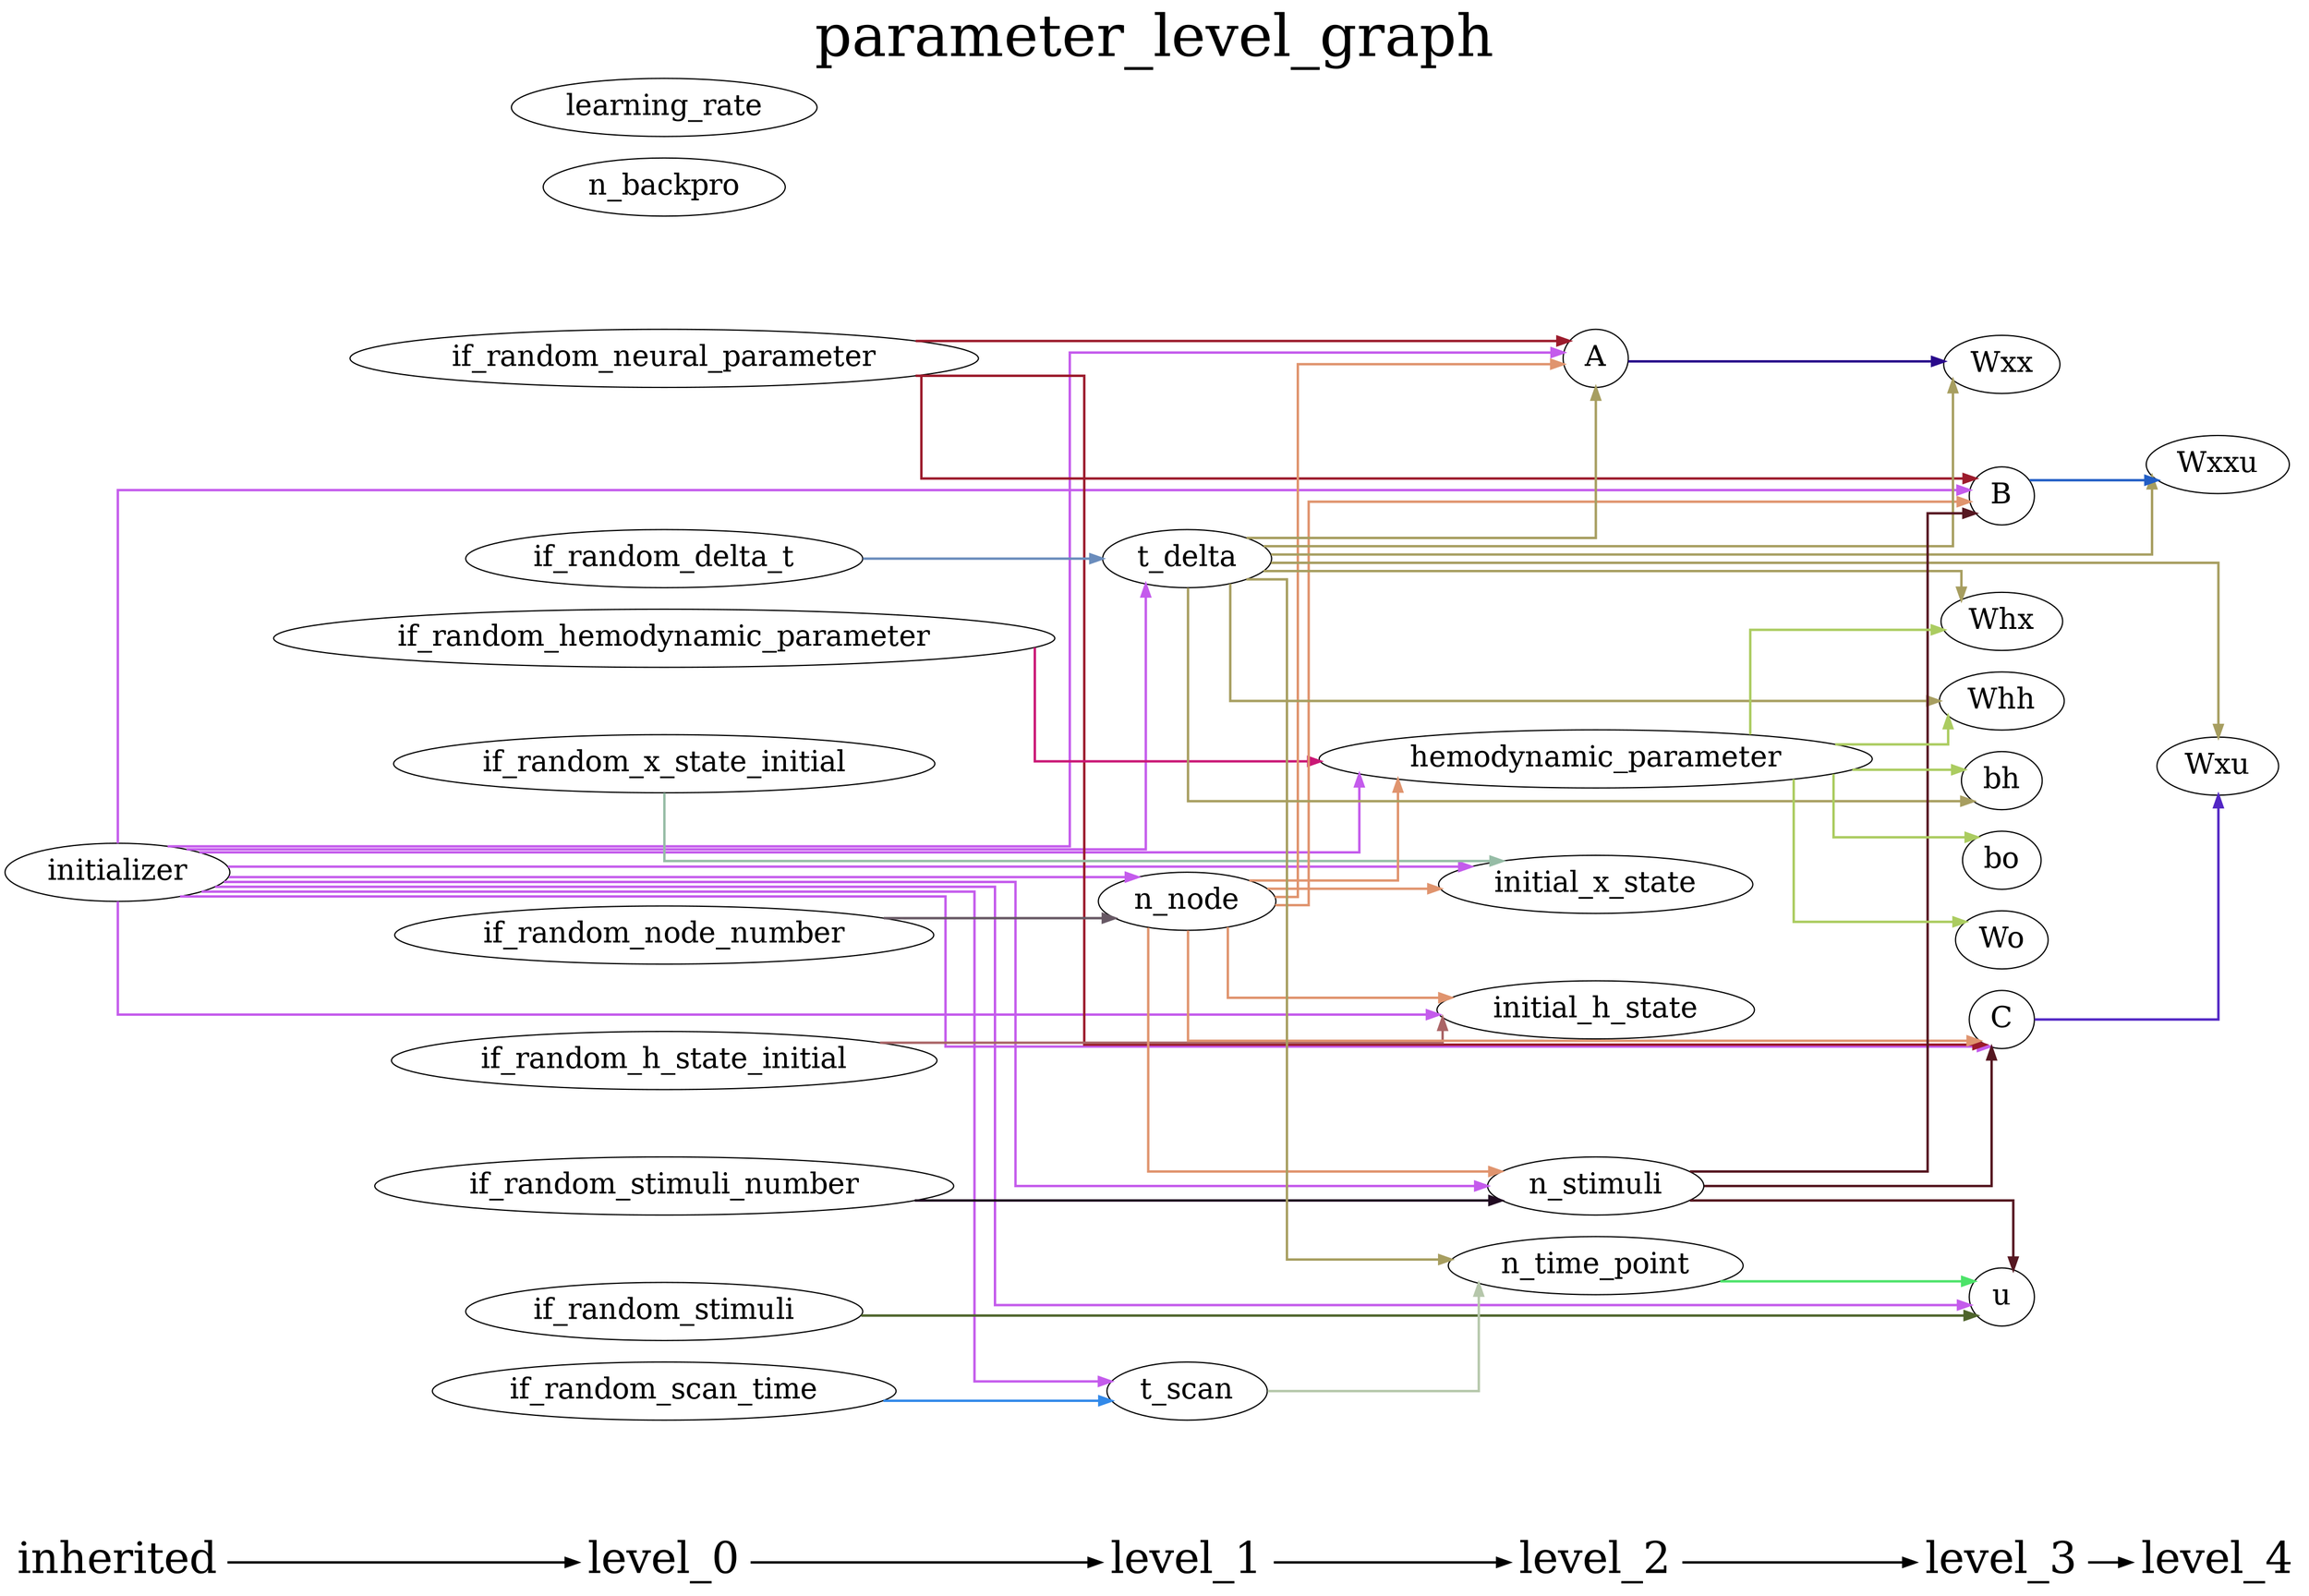 digraph G {
          splines=ortho;
          fontsize = 48;
          rankdir = "LR";
          node[fontsize=24];
          edge[penwidth=2];
          {
          node [shape=plaintext fontsize=36];
          inherited -> 
          level_0 -> 
          level_1 -> 
          level_2 -> 
          level_3 -> 
          level_4
          }
          {rank = same;
          inherited;
          initializer;
          }
          {rank = same;
          level_0;
          if_random_neural_parameter;
          if_random_hemodynamic_parameter;
          if_random_x_state_initial;
          if_random_h_state_initial;
          if_random_stimuli;
          if_random_node_number;
          if_random_stimuli_number;
          if_random_delta_t;
          if_random_scan_time;
          n_backpro;
          learning_rate;
          }
          {rank = same;
          level_1;
          n_node;
          t_delta;
          t_scan;
          }
          {rank = same;
          level_2;
          n_time_point;
          n_stimuli;
          A;
          hemodynamic_parameter;
          initial_x_state;
          initial_h_state;
          }
          {rank = same;
          level_3;
          u;
          B;
          C;
          Wxx;
          Whx;
          Whh;
          bh;
          Wo;
          bo;
          }
          {rank = same;
          level_4;
          Wxxu;
          Wxu;
          }
          if_random_h_state_initial -> initial_h_state [color="#AA6466"];
          if_random_delta_t -> t_delta [color="#6A8CBC"];
          if_random_neural_parameter -> A [color="#9C1B2C"];
          if_random_neural_parameter -> C [color="#9C1B2C"];
          if_random_neural_parameter -> B [color="#9C1B2C"];
          n_stimuli -> u [color="#561721"];
          n_stimuli -> C [color="#561721"];
          n_stimuli -> B [color="#561721"];
          hemodynamic_parameter -> bh [color="#ABCC60"];
          hemodynamic_parameter -> Wo [color="#ABCC60"];
          hemodynamic_parameter -> Whx [color="#ABCC60"];
          hemodynamic_parameter -> Whh [color="#ABCC60"];
          hemodynamic_parameter -> bo [color="#ABCC60"];
          if_random_stimuli -> u [color="#4E642B"];
          if_random_stimuli_number -> n_stimuli [color="#210B22"];
          A -> Wxx [color="#29098B"];
          if_random_x_state_initial -> initial_x_state [color="#96BCA6"];
          B -> Wxxu [color="#225EC5"];
          C -> Wxu [color="#5226C4"];
          initializer -> t_scan [color="#C45BEC"];
          initializer -> initial_h_state [color="#C45BEC"];
          initializer -> A [color="#C45BEC"];
          initializer -> u [color="#C45BEC"];
          initializer -> t_delta [color="#C45BEC"];
          initializer -> n_stimuli [color="#C45BEC"];
          initializer -> n_node [color="#C45BEC"];
          initializer -> initial_x_state [color="#C45BEC"];
          initializer -> C [color="#C45BEC"];
          initializer -> B [color="#C45BEC"];
          initializer -> hemodynamic_parameter [color="#C45BEC"];
          if_random_hemodynamic_parameter -> hemodynamic_parameter [color="#CA1775"];
          t_delta -> Wxx [color="#A79E60"];
          t_delta -> bh [color="#A79E60"];
          t_delta -> A [color="#A79E60"];
          t_delta -> Whx [color="#A79E60"];
          t_delta -> n_time_point [color="#A79E60"];
          t_delta -> Whh [color="#A79E60"];
          t_delta -> Wxxu [color="#A79E60"];
          t_delta -> Wxu [color="#A79E60"];
          t_scan -> n_time_point [color="#B6C7AB"];
          if_random_scan_time -> t_scan [color="#3289E9"];
          n_node -> initial_h_state [color="#E0946E"];
          n_node -> A [color="#E0946E"];
          n_node -> n_stimuli [color="#E0946E"];
          n_node -> initial_x_state [color="#E0946E"];
          n_node -> C [color="#E0946E"];
          n_node -> B [color="#E0946E"];
          n_node -> hemodynamic_parameter [color="#E0946E"];
          if_random_node_number -> n_node [color="#675864"];
          n_time_point -> u [color="#4CE369"];
          labelloc = "t";
          label = "parameter_level_graph";
}
